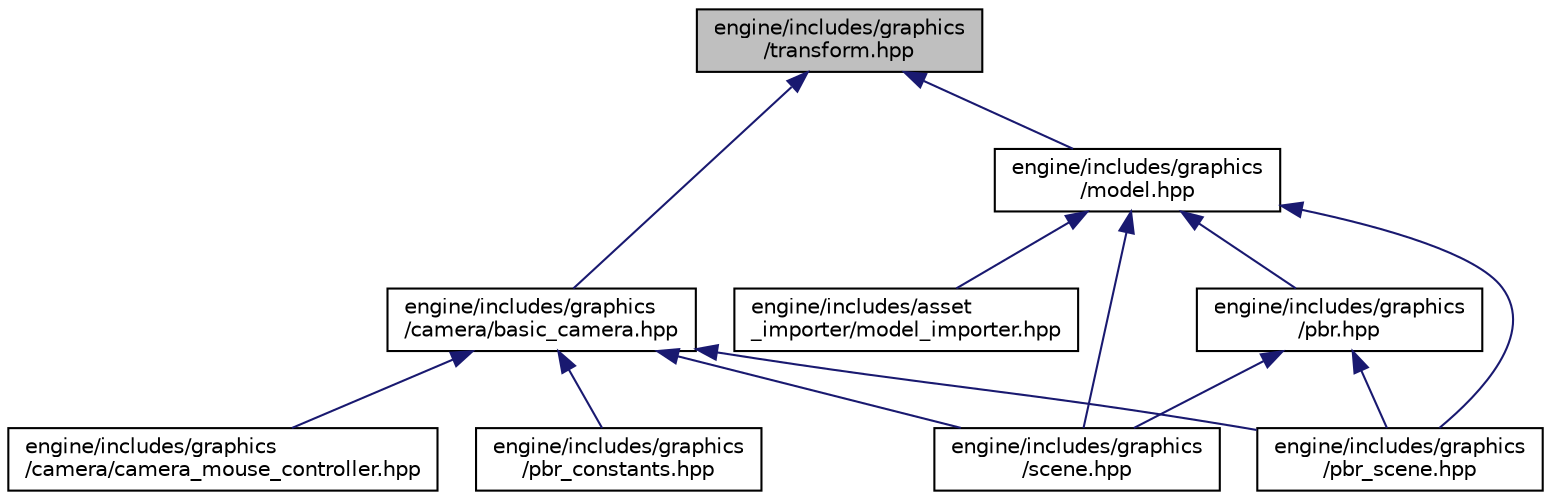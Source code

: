 digraph "engine/includes/graphics/transform.hpp"
{
 // LATEX_PDF_SIZE
  edge [fontname="Helvetica",fontsize="10",labelfontname="Helvetica",labelfontsize="10"];
  node [fontname="Helvetica",fontsize="10",shape=record];
  Node3 [label="engine/includes/graphics\l/transform.hpp",height=0.2,width=0.4,color="black", fillcolor="grey75", style="filled", fontcolor="black",tooltip=" "];
  Node3 -> Node4 [dir="back",color="midnightblue",fontsize="10",style="solid"];
  Node4 [label="engine/includes/graphics\l/camera/basic_camera.hpp",height=0.2,width=0.4,color="black", fillcolor="white", style="filled",URL="$basic__camera_8hpp.html",tooltip=" "];
  Node4 -> Node5 [dir="back",color="midnightblue",fontsize="10",style="solid"];
  Node5 [label="engine/includes/graphics\l/camera/camera_mouse_controller.hpp",height=0.2,width=0.4,color="black", fillcolor="white", style="filled",URL="$camera__mouse__controller_8hpp.html",tooltip=" "];
  Node4 -> Node6 [dir="back",color="midnightblue",fontsize="10",style="solid"];
  Node6 [label="engine/includes/graphics\l/pbr_constants.hpp",height=0.2,width=0.4,color="black", fillcolor="white", style="filled",URL="$pbr__constants_8hpp.html",tooltip=" "];
  Node4 -> Node7 [dir="back",color="midnightblue",fontsize="10",style="solid"];
  Node7 [label="engine/includes/graphics\l/pbr_scene.hpp",height=0.2,width=0.4,color="black", fillcolor="white", style="filled",URL="$pbr__scene_8hpp.html",tooltip=" "];
  Node4 -> Node8 [dir="back",color="midnightblue",fontsize="10",style="solid"];
  Node8 [label="engine/includes/graphics\l/scene.hpp",height=0.2,width=0.4,color="black", fillcolor="white", style="filled",URL="$scene_8hpp.html",tooltip=" "];
  Node3 -> Node9 [dir="back",color="midnightblue",fontsize="10",style="solid"];
  Node9 [label="engine/includes/graphics\l/model.hpp",height=0.2,width=0.4,color="black", fillcolor="white", style="filled",URL="$model_8hpp.html",tooltip=" "];
  Node9 -> Node10 [dir="back",color="midnightblue",fontsize="10",style="solid"];
  Node10 [label="engine/includes/asset\l_importer/model_importer.hpp",height=0.2,width=0.4,color="black", fillcolor="white", style="filled",URL="$model__importer_8hpp.html",tooltip=" "];
  Node9 -> Node11 [dir="back",color="midnightblue",fontsize="10",style="solid"];
  Node11 [label="engine/includes/graphics\l/pbr.hpp",height=0.2,width=0.4,color="black", fillcolor="white", style="filled",URL="$pbr_8hpp.html",tooltip=" "];
  Node11 -> Node7 [dir="back",color="midnightblue",fontsize="10",style="solid"];
  Node11 -> Node8 [dir="back",color="midnightblue",fontsize="10",style="solid"];
  Node9 -> Node7 [dir="back",color="midnightblue",fontsize="10",style="solid"];
  Node9 -> Node8 [dir="back",color="midnightblue",fontsize="10",style="solid"];
}
